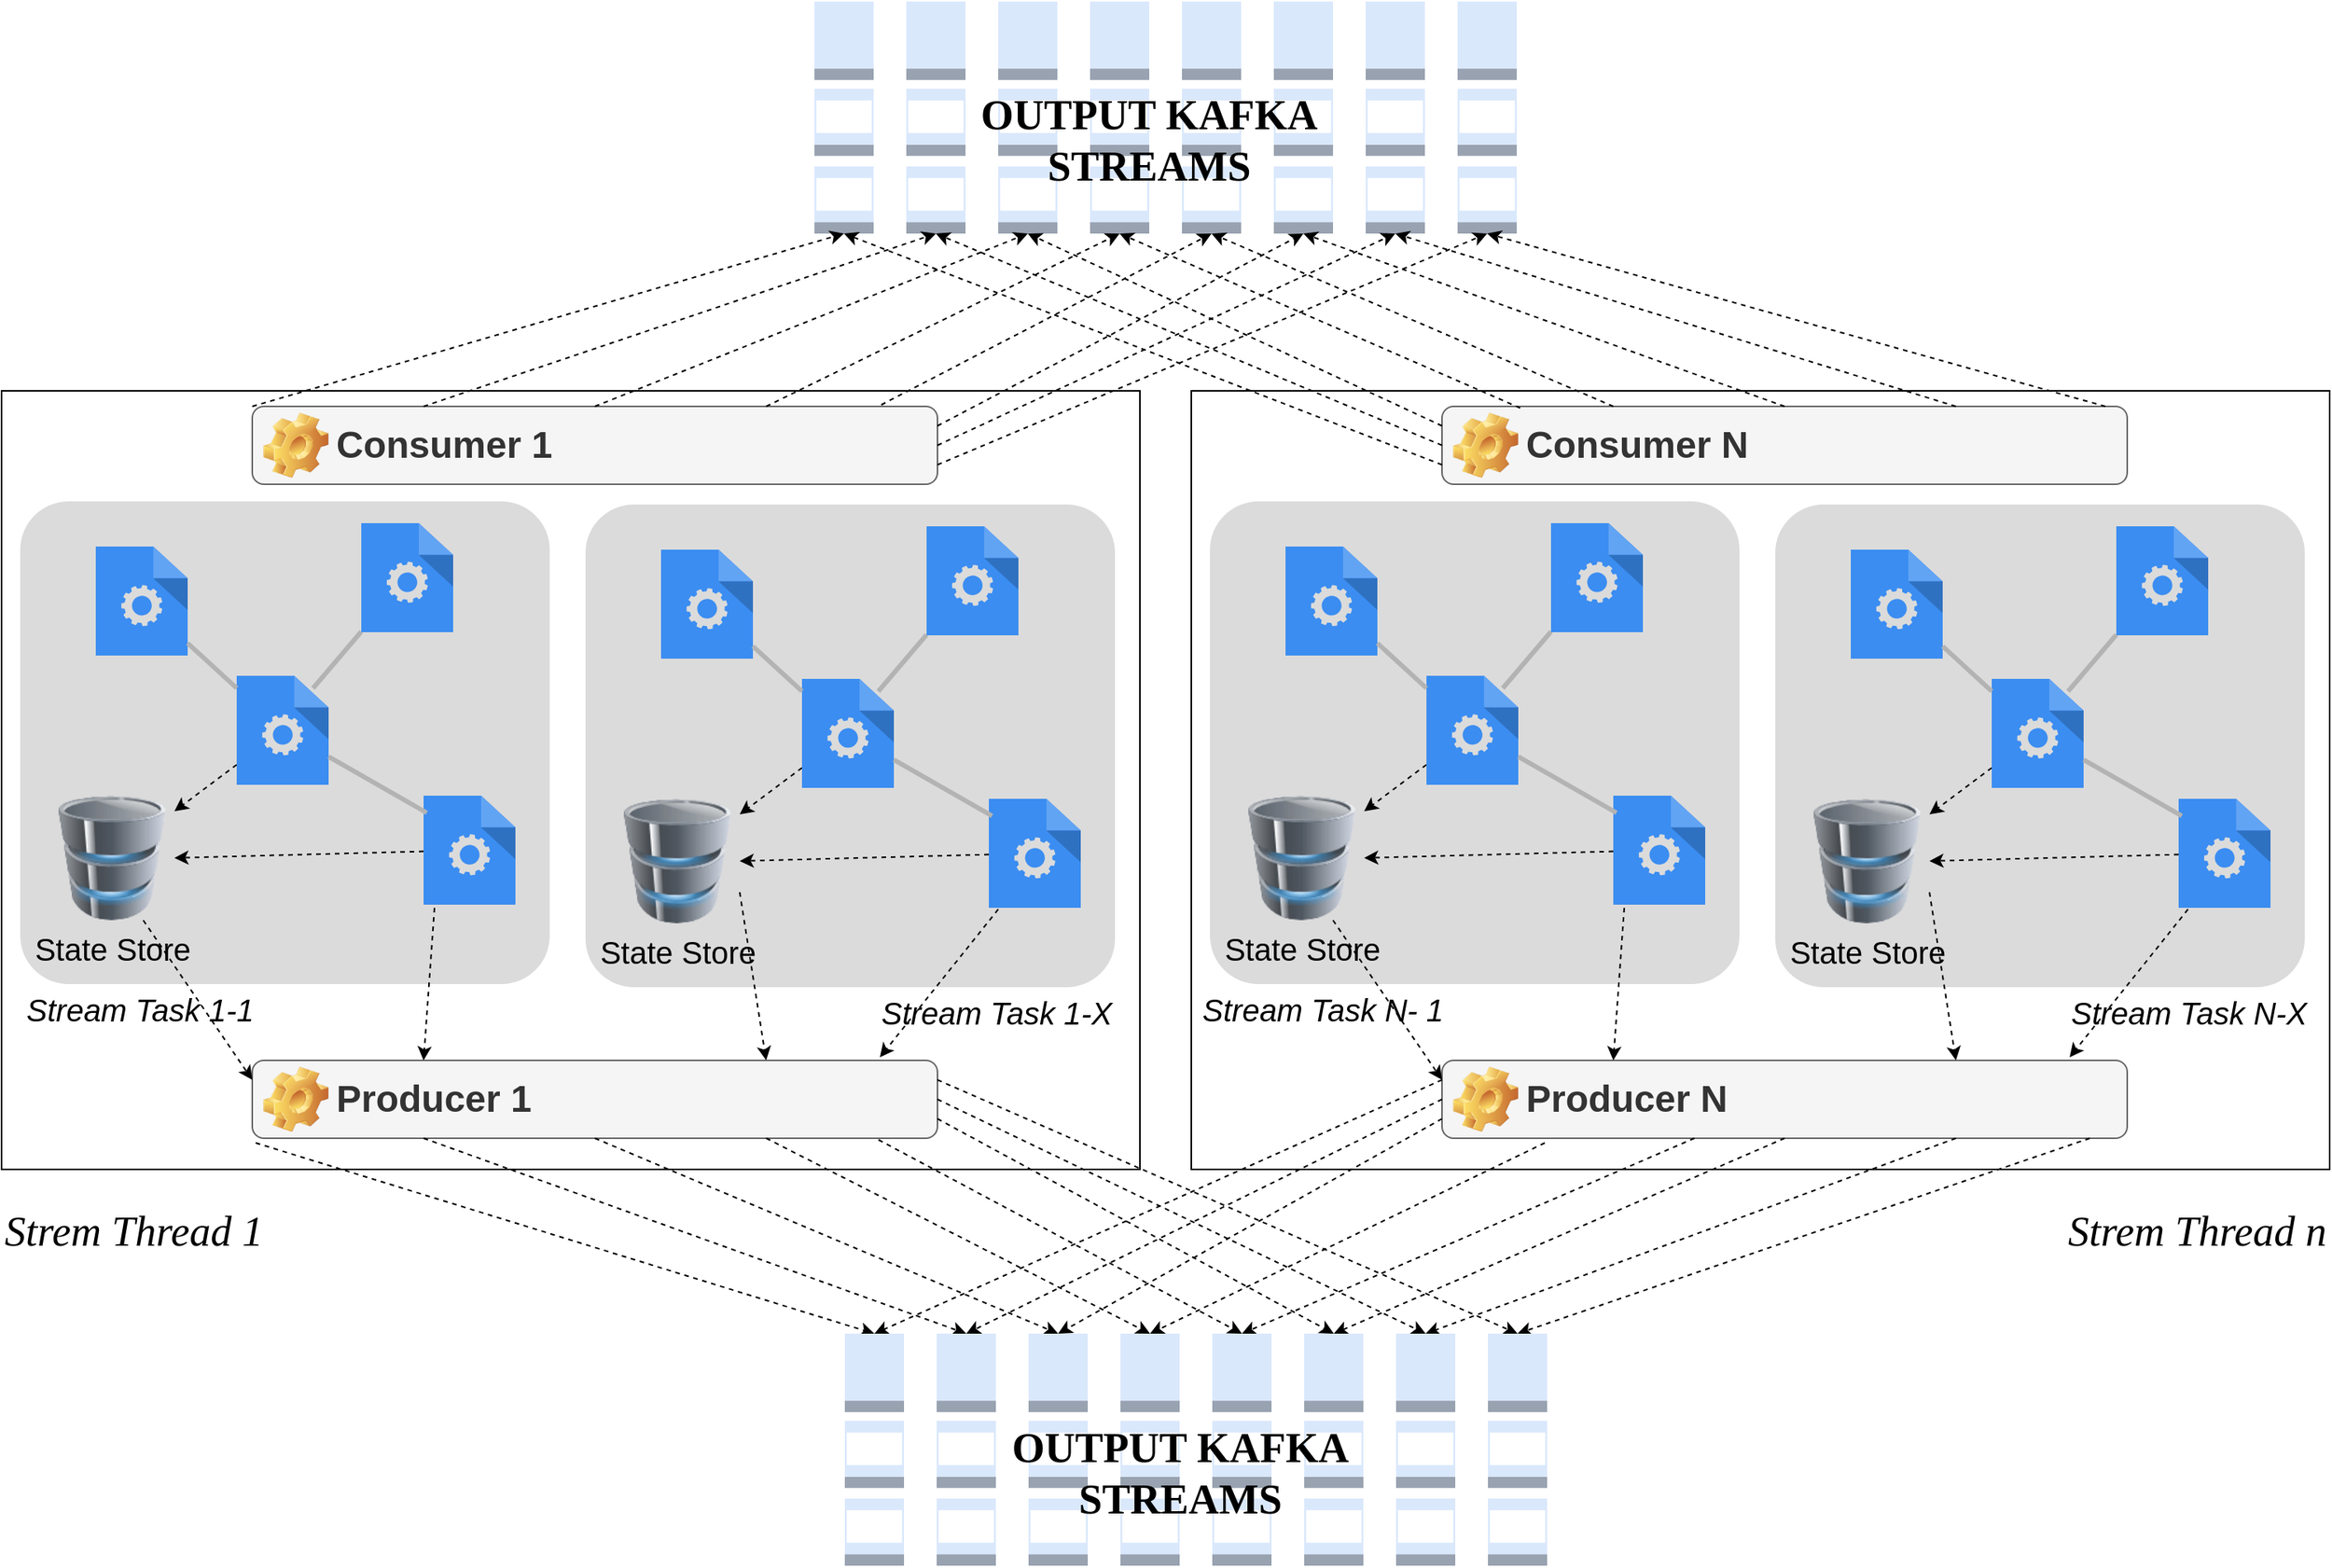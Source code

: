 <mxfile version="11.1.4" type="device"><diagram id="Ht1M8jgEwFfnCIfOTk4-" name="Page-1"><mxGraphModel dx="2163" dy="3437" grid="1" gridSize="10" guides="1" tooltips="1" connect="1" arrows="1" fold="1" page="1" pageScale="1" pageWidth="1600" pageHeight="1100" math="0" shadow="0"><root><mxCell id="0"/><mxCell id="1" parent="0"/><mxCell id="E3wXUNGkp--SDCfQthvV-57" value="" style="group" vertex="1" connectable="0" parent="1"><mxGeometry x="43" y="-810" width="731" height="540" as="geometry"/></mxCell><mxCell id="E3wXUNGkp--SDCfQthvV-45" value="" style="rounded=0;whiteSpace=wrap;html=1;labelBackgroundColor=none;gradientColor=none;align=left;labelPosition=right;verticalLabelPosition=bottom;verticalAlign=top;spacingRight=-80;spacing=0;" vertex="1" parent="E3wXUNGkp--SDCfQthvV-57"><mxGeometry width="731" height="500" as="geometry"/></mxCell><mxCell id="E3wXUNGkp--SDCfQthvV-15" value="" style="group" vertex="1" connectable="0" parent="E3wXUNGkp--SDCfQthvV-57"><mxGeometry x="12" y="71" width="340" height="310" as="geometry"/></mxCell><mxCell id="E3wXUNGkp--SDCfQthvV-14" value="Stream Task 1-1" style="rounded=1;arcSize=10;strokeColor=none;fillColor=#DBDBDB;gradientColor=none;labelPosition=left;verticalLabelPosition=bottom;align=right;verticalAlign=top;spacingLeft=0;spacing=0;spacingRight=-150;fontSize=20;fontStyle=2" vertex="1" parent="E3wXUNGkp--SDCfQthvV-15"><mxGeometry width="340" height="310" as="geometry"/></mxCell><mxCell id="E3wXUNGkp--SDCfQthvV-1" value="&lt;font style=&quot;font-size: 20px&quot;&gt;State Store&lt;/font&gt;" style="image;html=1;labelBackgroundColor=none;image=img/lib/clip_art/computers/Database_128x128.png" vertex="1" parent="E3wXUNGkp--SDCfQthvV-15"><mxGeometry x="19" y="189" width="80" height="80" as="geometry"/></mxCell><mxCell id="E3wXUNGkp--SDCfQthvV-2" value="" style="html=1;aspect=fixed;strokeColor=none;shadow=0;align=center;verticalAlign=top;fillColor=#3B8DF1;shape=mxgraph.gcp2.process" vertex="1" parent="E3wXUNGkp--SDCfQthvV-15"><mxGeometry x="48.5" y="29" width="59" height="70" as="geometry"/></mxCell><mxCell id="E3wXUNGkp--SDCfQthvV-12" style="edgeStyle=none;rounded=0;orthogonalLoop=1;jettySize=auto;html=1;endArrow=classic;endFill=1;strokeColor=#000000;strokeWidth=1;dashed=1;" edge="1" parent="E3wXUNGkp--SDCfQthvV-15" source="E3wXUNGkp--SDCfQthvV-3" target="E3wXUNGkp--SDCfQthvV-1"><mxGeometry relative="1" as="geometry"/></mxCell><mxCell id="E3wXUNGkp--SDCfQthvV-3" value="" style="html=1;aspect=fixed;strokeColor=none;shadow=0;align=center;verticalAlign=top;fillColor=#3B8DF1;shape=mxgraph.gcp2.process" vertex="1" parent="E3wXUNGkp--SDCfQthvV-15"><mxGeometry x="139" y="112" width="59" height="70" as="geometry"/></mxCell><mxCell id="E3wXUNGkp--SDCfQthvV-6" style="rounded=0;orthogonalLoop=1;jettySize=auto;html=1;endArrow=none;endFill=0;strokeWidth=3;strokeColor=#B3B3B3;" edge="1" parent="E3wXUNGkp--SDCfQthvV-15" source="E3wXUNGkp--SDCfQthvV-2" target="E3wXUNGkp--SDCfQthvV-3"><mxGeometry relative="1" as="geometry"/></mxCell><mxCell id="E3wXUNGkp--SDCfQthvV-7" style="edgeStyle=none;rounded=0;orthogonalLoop=1;jettySize=auto;html=1;entryX=0.831;entryY=0.114;entryDx=0;entryDy=0;entryPerimeter=0;endArrow=none;endFill=0;strokeColor=#B3B3B3;strokeWidth=3;" edge="1" parent="E3wXUNGkp--SDCfQthvV-15" source="E3wXUNGkp--SDCfQthvV-4" target="E3wXUNGkp--SDCfQthvV-3"><mxGeometry relative="1" as="geometry"/></mxCell><mxCell id="E3wXUNGkp--SDCfQthvV-4" value="" style="html=1;aspect=fixed;strokeColor=none;shadow=0;align=center;verticalAlign=top;fillColor=#3B8DF1;shape=mxgraph.gcp2.process" vertex="1" parent="E3wXUNGkp--SDCfQthvV-15"><mxGeometry x="219" y="14" width="59" height="70" as="geometry"/></mxCell><mxCell id="E3wXUNGkp--SDCfQthvV-13" style="edgeStyle=none;rounded=0;orthogonalLoop=1;jettySize=auto;html=1;entryX=1;entryY=0.5;entryDx=0;entryDy=0;dashed=1;endArrow=classic;endFill=1;strokeColor=#000000;strokeWidth=1;" edge="1" parent="E3wXUNGkp--SDCfQthvV-15" source="E3wXUNGkp--SDCfQthvV-5" target="E3wXUNGkp--SDCfQthvV-1"><mxGeometry relative="1" as="geometry"/></mxCell><mxCell id="E3wXUNGkp--SDCfQthvV-5" value="" style="html=1;aspect=fixed;strokeColor=none;shadow=0;align=center;verticalAlign=top;fillColor=#3B8DF1;shape=mxgraph.gcp2.process" vertex="1" parent="E3wXUNGkp--SDCfQthvV-15"><mxGeometry x="259" y="189" width="59" height="70" as="geometry"/></mxCell><mxCell id="E3wXUNGkp--SDCfQthvV-9" style="edgeStyle=none;rounded=0;orthogonalLoop=1;jettySize=auto;html=1;entryX=0.034;entryY=0.157;entryDx=0;entryDy=0;entryPerimeter=0;endArrow=none;endFill=0;strokeColor=#B3B3B3;strokeWidth=3;" edge="1" parent="E3wXUNGkp--SDCfQthvV-15" source="E3wXUNGkp--SDCfQthvV-3" target="E3wXUNGkp--SDCfQthvV-5"><mxGeometry relative="1" as="geometry"/></mxCell><mxCell id="E3wXUNGkp--SDCfQthvV-28" value="Stream Task 1-X" style="rounded=1;arcSize=10;strokeColor=none;fillColor=#DBDBDB;gradientColor=none;labelPosition=right;verticalLabelPosition=bottom;align=left;verticalAlign=top;spacingLeft=-150;spacing=0;spacingRight=0;fontSize=20;fontStyle=2" vertex="1" parent="E3wXUNGkp--SDCfQthvV-57"><mxGeometry x="375" y="73" width="340" height="310" as="geometry"/></mxCell><mxCell id="E3wXUNGkp--SDCfQthvV-29" value="&lt;font style=&quot;font-size: 20px&quot;&gt;State Store&lt;/font&gt;" style="image;html=1;labelBackgroundColor=none;image=img/lib/clip_art/computers/Database_128x128.png" vertex="1" parent="E3wXUNGkp--SDCfQthvV-57"><mxGeometry x="394" y="262" width="80" height="80" as="geometry"/></mxCell><mxCell id="E3wXUNGkp--SDCfQthvV-30" value="" style="html=1;aspect=fixed;strokeColor=none;shadow=0;align=center;verticalAlign=top;fillColor=#3B8DF1;shape=mxgraph.gcp2.process" vertex="1" parent="E3wXUNGkp--SDCfQthvV-57"><mxGeometry x="423.5" y="102" width="59" height="70" as="geometry"/></mxCell><mxCell id="E3wXUNGkp--SDCfQthvV-31" style="edgeStyle=none;rounded=0;orthogonalLoop=1;jettySize=auto;html=1;endArrow=classic;endFill=1;strokeColor=#000000;strokeWidth=1;dashed=1;" edge="1" parent="E3wXUNGkp--SDCfQthvV-57" source="E3wXUNGkp--SDCfQthvV-32" target="E3wXUNGkp--SDCfQthvV-29"><mxGeometry relative="1" as="geometry"/></mxCell><mxCell id="E3wXUNGkp--SDCfQthvV-32" value="" style="html=1;aspect=fixed;strokeColor=none;shadow=0;align=center;verticalAlign=top;fillColor=#3B8DF1;shape=mxgraph.gcp2.process" vertex="1" parent="E3wXUNGkp--SDCfQthvV-57"><mxGeometry x="514" y="185" width="59" height="70" as="geometry"/></mxCell><mxCell id="E3wXUNGkp--SDCfQthvV-33" style="rounded=0;orthogonalLoop=1;jettySize=auto;html=1;endArrow=none;endFill=0;strokeWidth=3;strokeColor=#B3B3B3;" edge="1" parent="E3wXUNGkp--SDCfQthvV-57" source="E3wXUNGkp--SDCfQthvV-30" target="E3wXUNGkp--SDCfQthvV-32"><mxGeometry relative="1" as="geometry"/></mxCell><mxCell id="E3wXUNGkp--SDCfQthvV-34" style="edgeStyle=none;rounded=0;orthogonalLoop=1;jettySize=auto;html=1;entryX=0.831;entryY=0.114;entryDx=0;entryDy=0;entryPerimeter=0;endArrow=none;endFill=0;strokeColor=#B3B3B3;strokeWidth=3;" edge="1" parent="E3wXUNGkp--SDCfQthvV-57" source="E3wXUNGkp--SDCfQthvV-35" target="E3wXUNGkp--SDCfQthvV-32"><mxGeometry relative="1" as="geometry"/></mxCell><mxCell id="E3wXUNGkp--SDCfQthvV-35" value="" style="html=1;aspect=fixed;strokeColor=none;shadow=0;align=center;verticalAlign=top;fillColor=#3B8DF1;shape=mxgraph.gcp2.process" vertex="1" parent="E3wXUNGkp--SDCfQthvV-57"><mxGeometry x="594" y="87" width="59" height="70" as="geometry"/></mxCell><mxCell id="E3wXUNGkp--SDCfQthvV-36" style="edgeStyle=none;rounded=0;orthogonalLoop=1;jettySize=auto;html=1;entryX=1;entryY=0.5;entryDx=0;entryDy=0;dashed=1;endArrow=classic;endFill=1;strokeColor=#000000;strokeWidth=1;" edge="1" parent="E3wXUNGkp--SDCfQthvV-57" source="E3wXUNGkp--SDCfQthvV-37" target="E3wXUNGkp--SDCfQthvV-29"><mxGeometry relative="1" as="geometry"/></mxCell><mxCell id="E3wXUNGkp--SDCfQthvV-37" value="" style="html=1;aspect=fixed;strokeColor=none;shadow=0;align=center;verticalAlign=top;fillColor=#3B8DF1;shape=mxgraph.gcp2.process" vertex="1" parent="E3wXUNGkp--SDCfQthvV-57"><mxGeometry x="634" y="262" width="59" height="70" as="geometry"/></mxCell><mxCell id="E3wXUNGkp--SDCfQthvV-38" style="edgeStyle=none;rounded=0;orthogonalLoop=1;jettySize=auto;html=1;entryX=0.034;entryY=0.157;entryDx=0;entryDy=0;entryPerimeter=0;endArrow=none;endFill=0;strokeColor=#B3B3B3;strokeWidth=3;" edge="1" parent="E3wXUNGkp--SDCfQthvV-57" source="E3wXUNGkp--SDCfQthvV-32" target="E3wXUNGkp--SDCfQthvV-37"><mxGeometry relative="1" as="geometry"/></mxCell><mxCell id="E3wXUNGkp--SDCfQthvV-39" value="&lt;font style=&quot;font-size: 24px&quot;&gt;Consumer 1&lt;/font&gt;" style="label;whiteSpace=wrap;html=1;image=img/clipart/Gear_128x128.png;labelBackgroundColor=none;fillColor=#f5f5f5;strokeColor=#666666;fontColor=#333333;" vertex="1" parent="E3wXUNGkp--SDCfQthvV-57"><mxGeometry x="161" y="10" width="440" height="50" as="geometry"/></mxCell><mxCell id="E3wXUNGkp--SDCfQthvV-40" value="&lt;font style=&quot;font-size: 24px&quot;&gt;Producer 1&lt;/font&gt;" style="label;whiteSpace=wrap;html=1;image=img/clipart/Gear_128x128.png;labelBackgroundColor=none;align=left;fillColor=#f5f5f5;strokeColor=#666666;fontColor=#333333;" vertex="1" parent="E3wXUNGkp--SDCfQthvV-57"><mxGeometry x="161" y="430" width="440" height="50" as="geometry"/></mxCell><mxCell id="E3wXUNGkp--SDCfQthvV-41" style="edgeStyle=none;rounded=0;orthogonalLoop=1;jettySize=auto;html=1;exitX=0.75;exitY=1;exitDx=0;exitDy=0;entryX=0;entryY=0.25;entryDx=0;entryDy=0;dashed=1;endArrow=classic;endFill=1;strokeColor=#000000;strokeWidth=1;" edge="1" parent="E3wXUNGkp--SDCfQthvV-57" source="E3wXUNGkp--SDCfQthvV-1" target="E3wXUNGkp--SDCfQthvV-40"><mxGeometry relative="1" as="geometry"/></mxCell><mxCell id="E3wXUNGkp--SDCfQthvV-42" style="edgeStyle=none;rounded=0;orthogonalLoop=1;jettySize=auto;html=1;exitX=0.119;exitY=1.029;exitDx=0;exitDy=0;entryX=0.25;entryY=0;entryDx=0;entryDy=0;dashed=1;endArrow=classic;endFill=1;strokeColor=#000000;strokeWidth=1;exitPerimeter=0;" edge="1" parent="E3wXUNGkp--SDCfQthvV-57" source="E3wXUNGkp--SDCfQthvV-5" target="E3wXUNGkp--SDCfQthvV-40"><mxGeometry relative="1" as="geometry"><mxPoint x="101" y="350" as="sourcePoint"/><mxPoint x="171" y="452.5" as="targetPoint"/></mxGeometry></mxCell><mxCell id="E3wXUNGkp--SDCfQthvV-43" style="edgeStyle=none;rounded=0;orthogonalLoop=1;jettySize=auto;html=1;exitX=1;exitY=0.75;exitDx=0;exitDy=0;entryX=0.75;entryY=0;entryDx=0;entryDy=0;dashed=1;endArrow=classic;endFill=1;strokeColor=#000000;strokeWidth=1;" edge="1" parent="E3wXUNGkp--SDCfQthvV-57" source="E3wXUNGkp--SDCfQthvV-29" target="E3wXUNGkp--SDCfQthvV-40"><mxGeometry relative="1" as="geometry"/></mxCell><mxCell id="E3wXUNGkp--SDCfQthvV-44" style="edgeStyle=none;rounded=0;orthogonalLoop=1;jettySize=auto;html=1;exitX=0.102;exitY=1.014;exitDx=0;exitDy=0;entryX=0.916;entryY=-0.04;entryDx=0;entryDy=0;dashed=1;endArrow=classic;endFill=1;strokeColor=#000000;strokeWidth=1;exitPerimeter=0;entryPerimeter=0;" edge="1" parent="E3wXUNGkp--SDCfQthvV-57" source="E3wXUNGkp--SDCfQthvV-37" target="E3wXUNGkp--SDCfQthvV-40"><mxGeometry relative="1" as="geometry"><mxPoint x="484" y="332" as="sourcePoint"/><mxPoint x="501" y="440" as="targetPoint"/></mxGeometry></mxCell><mxCell id="E3wXUNGkp--SDCfQthvV-104" style="edgeStyle=none;rounded=0;orthogonalLoop=1;jettySize=auto;html=1;exitX=0.005;exitY=1.06;exitDx=0;exitDy=0;entryX=0.5;entryY=0;entryDx=0;entryDy=0;entryPerimeter=0;dashed=1;endArrow=classic;endFill=1;strokeColor=#000000;strokeWidth=1;fontFamily=Tahoma;fontSize=22;fontColor=#000000;exitPerimeter=0;" edge="1" parent="1" source="E3wXUNGkp--SDCfQthvV-40" target="E3wXUNGkp--SDCfQthvV-92"><mxGeometry relative="1" as="geometry"/></mxCell><mxCell id="E3wXUNGkp--SDCfQthvV-105" style="edgeStyle=none;rounded=0;orthogonalLoop=1;jettySize=auto;html=1;exitX=0.25;exitY=1;exitDx=0;exitDy=0;entryX=0.5;entryY=0;entryDx=0;entryDy=0;entryPerimeter=0;dashed=1;endArrow=classic;endFill=1;strokeColor=#000000;strokeWidth=1;fontFamily=Tahoma;fontSize=22;fontColor=#000000;" edge="1" parent="1" source="E3wXUNGkp--SDCfQthvV-40" target="E3wXUNGkp--SDCfQthvV-94"><mxGeometry relative="1" as="geometry"/></mxCell><mxCell id="E3wXUNGkp--SDCfQthvV-106" style="edgeStyle=none;rounded=0;orthogonalLoop=1;jettySize=auto;html=1;exitX=0.5;exitY=1;exitDx=0;exitDy=0;entryX=0.5;entryY=0;entryDx=0;entryDy=0;entryPerimeter=0;dashed=1;endArrow=classic;endFill=1;strokeColor=#000000;strokeWidth=1;fontFamily=Tahoma;fontSize=22;fontColor=#000000;" edge="1" parent="1" source="E3wXUNGkp--SDCfQthvV-40" target="E3wXUNGkp--SDCfQthvV-95"><mxGeometry relative="1" as="geometry"/></mxCell><mxCell id="E3wXUNGkp--SDCfQthvV-107" style="edgeStyle=none;rounded=0;orthogonalLoop=1;jettySize=auto;html=1;exitX=0.75;exitY=1;exitDx=0;exitDy=0;entryX=0.5;entryY=0;entryDx=0;entryDy=0;entryPerimeter=0;dashed=1;endArrow=classic;endFill=1;strokeColor=#000000;strokeWidth=1;fontFamily=Tahoma;fontSize=22;fontColor=#000000;" edge="1" parent="1" source="E3wXUNGkp--SDCfQthvV-40" target="E3wXUNGkp--SDCfQthvV-97"><mxGeometry relative="1" as="geometry"/></mxCell><mxCell id="E3wXUNGkp--SDCfQthvV-108" style="edgeStyle=none;rounded=0;orthogonalLoop=1;jettySize=auto;html=1;exitX=0.914;exitY=1.02;exitDx=0;exitDy=0;entryX=0.5;entryY=0;entryDx=0;entryDy=0;entryPerimeter=0;dashed=1;endArrow=classic;endFill=1;strokeColor=#000000;strokeWidth=1;fontFamily=Tahoma;fontSize=22;fontColor=#000000;exitPerimeter=0;" edge="1" parent="1" source="E3wXUNGkp--SDCfQthvV-40" target="E3wXUNGkp--SDCfQthvV-98"><mxGeometry relative="1" as="geometry"/></mxCell><mxCell id="E3wXUNGkp--SDCfQthvV-109" style="edgeStyle=none;rounded=0;orthogonalLoop=1;jettySize=auto;html=1;exitX=1;exitY=0.75;exitDx=0;exitDy=0;entryX=0.5;entryY=0;entryDx=0;entryDy=0;entryPerimeter=0;dashed=1;endArrow=classic;endFill=1;strokeColor=#000000;strokeWidth=1;fontFamily=Tahoma;fontSize=22;fontColor=#000000;" edge="1" parent="1" source="E3wXUNGkp--SDCfQthvV-40" target="E3wXUNGkp--SDCfQthvV-100"><mxGeometry relative="1" as="geometry"/></mxCell><mxCell id="E3wXUNGkp--SDCfQthvV-110" style="edgeStyle=none;rounded=0;orthogonalLoop=1;jettySize=auto;html=1;exitX=1;exitY=0.5;exitDx=0;exitDy=0;entryX=0.5;entryY=0;entryDx=0;entryDy=0;entryPerimeter=0;dashed=1;endArrow=classic;endFill=1;strokeColor=#000000;strokeWidth=1;fontFamily=Tahoma;fontSize=22;fontColor=#000000;" edge="1" parent="1" source="E3wXUNGkp--SDCfQthvV-40" target="E3wXUNGkp--SDCfQthvV-101"><mxGeometry relative="1" as="geometry"/></mxCell><mxCell id="E3wXUNGkp--SDCfQthvV-111" style="edgeStyle=none;rounded=0;orthogonalLoop=1;jettySize=auto;html=1;exitX=1;exitY=0.25;exitDx=0;exitDy=0;entryX=0.5;entryY=0;entryDx=0;entryDy=0;entryPerimeter=0;dashed=1;endArrow=classic;endFill=1;strokeColor=#000000;strokeWidth=1;fontFamily=Tahoma;fontSize=22;fontColor=#000000;" edge="1" parent="1" source="E3wXUNGkp--SDCfQthvV-40" target="E3wXUNGkp--SDCfQthvV-103"><mxGeometry relative="1" as="geometry"/></mxCell><mxCell id="E3wXUNGkp--SDCfQthvV-112" value="" style="group" vertex="1" connectable="0" parent="1"><mxGeometry x="807" y="-810" width="731" height="540" as="geometry"/></mxCell><mxCell id="E3wXUNGkp--SDCfQthvV-113" value="" style="rounded=0;whiteSpace=wrap;html=1;labelBackgroundColor=none;gradientColor=none;align=left;labelPosition=right;verticalLabelPosition=bottom;verticalAlign=top;spacingRight=-80;spacing=0;" vertex="1" parent="E3wXUNGkp--SDCfQthvV-112"><mxGeometry width="731" height="500" as="geometry"/></mxCell><mxCell id="E3wXUNGkp--SDCfQthvV-114" value="" style="group" vertex="1" connectable="0" parent="E3wXUNGkp--SDCfQthvV-112"><mxGeometry x="12" y="71" width="340" height="310" as="geometry"/></mxCell><mxCell id="E3wXUNGkp--SDCfQthvV-115" value="Stream Task N- 1" style="rounded=1;arcSize=10;strokeColor=none;fillColor=#DBDBDB;gradientColor=none;labelPosition=left;verticalLabelPosition=bottom;align=right;verticalAlign=top;spacingLeft=0;spacing=0;spacingRight=-150;fontSize=20;fontStyle=2" vertex="1" parent="E3wXUNGkp--SDCfQthvV-114"><mxGeometry width="340" height="310" as="geometry"/></mxCell><mxCell id="E3wXUNGkp--SDCfQthvV-116" value="&lt;font style=&quot;font-size: 20px&quot;&gt;State Store&lt;/font&gt;" style="image;html=1;labelBackgroundColor=none;image=img/lib/clip_art/computers/Database_128x128.png" vertex="1" parent="E3wXUNGkp--SDCfQthvV-114"><mxGeometry x="19" y="189" width="80" height="80" as="geometry"/></mxCell><mxCell id="E3wXUNGkp--SDCfQthvV-117" value="" style="html=1;aspect=fixed;strokeColor=none;shadow=0;align=center;verticalAlign=top;fillColor=#3B8DF1;shape=mxgraph.gcp2.process" vertex="1" parent="E3wXUNGkp--SDCfQthvV-114"><mxGeometry x="48.5" y="29" width="59" height="70" as="geometry"/></mxCell><mxCell id="E3wXUNGkp--SDCfQthvV-118" style="edgeStyle=none;rounded=0;orthogonalLoop=1;jettySize=auto;html=1;endArrow=classic;endFill=1;strokeColor=#000000;strokeWidth=1;dashed=1;" edge="1" parent="E3wXUNGkp--SDCfQthvV-114" source="E3wXUNGkp--SDCfQthvV-119" target="E3wXUNGkp--SDCfQthvV-116"><mxGeometry relative="1" as="geometry"/></mxCell><mxCell id="E3wXUNGkp--SDCfQthvV-119" value="" style="html=1;aspect=fixed;strokeColor=none;shadow=0;align=center;verticalAlign=top;fillColor=#3B8DF1;shape=mxgraph.gcp2.process" vertex="1" parent="E3wXUNGkp--SDCfQthvV-114"><mxGeometry x="139" y="112" width="59" height="70" as="geometry"/></mxCell><mxCell id="E3wXUNGkp--SDCfQthvV-120" style="rounded=0;orthogonalLoop=1;jettySize=auto;html=1;endArrow=none;endFill=0;strokeWidth=3;strokeColor=#B3B3B3;" edge="1" parent="E3wXUNGkp--SDCfQthvV-114" source="E3wXUNGkp--SDCfQthvV-117" target="E3wXUNGkp--SDCfQthvV-119"><mxGeometry relative="1" as="geometry"/></mxCell><mxCell id="E3wXUNGkp--SDCfQthvV-121" style="edgeStyle=none;rounded=0;orthogonalLoop=1;jettySize=auto;html=1;entryX=0.831;entryY=0.114;entryDx=0;entryDy=0;entryPerimeter=0;endArrow=none;endFill=0;strokeColor=#B3B3B3;strokeWidth=3;" edge="1" parent="E3wXUNGkp--SDCfQthvV-114" source="E3wXUNGkp--SDCfQthvV-122" target="E3wXUNGkp--SDCfQthvV-119"><mxGeometry relative="1" as="geometry"/></mxCell><mxCell id="E3wXUNGkp--SDCfQthvV-122" value="" style="html=1;aspect=fixed;strokeColor=none;shadow=0;align=center;verticalAlign=top;fillColor=#3B8DF1;shape=mxgraph.gcp2.process" vertex="1" parent="E3wXUNGkp--SDCfQthvV-114"><mxGeometry x="219" y="14" width="59" height="70" as="geometry"/></mxCell><mxCell id="E3wXUNGkp--SDCfQthvV-123" style="edgeStyle=none;rounded=0;orthogonalLoop=1;jettySize=auto;html=1;entryX=1;entryY=0.5;entryDx=0;entryDy=0;dashed=1;endArrow=classic;endFill=1;strokeColor=#000000;strokeWidth=1;" edge="1" parent="E3wXUNGkp--SDCfQthvV-114" source="E3wXUNGkp--SDCfQthvV-124" target="E3wXUNGkp--SDCfQthvV-116"><mxGeometry relative="1" as="geometry"/></mxCell><mxCell id="E3wXUNGkp--SDCfQthvV-124" value="" style="html=1;aspect=fixed;strokeColor=none;shadow=0;align=center;verticalAlign=top;fillColor=#3B8DF1;shape=mxgraph.gcp2.process" vertex="1" parent="E3wXUNGkp--SDCfQthvV-114"><mxGeometry x="259" y="189" width="59" height="70" as="geometry"/></mxCell><mxCell id="E3wXUNGkp--SDCfQthvV-125" style="edgeStyle=none;rounded=0;orthogonalLoop=1;jettySize=auto;html=1;entryX=0.034;entryY=0.157;entryDx=0;entryDy=0;entryPerimeter=0;endArrow=none;endFill=0;strokeColor=#B3B3B3;strokeWidth=3;" edge="1" parent="E3wXUNGkp--SDCfQthvV-114" source="E3wXUNGkp--SDCfQthvV-119" target="E3wXUNGkp--SDCfQthvV-124"><mxGeometry relative="1" as="geometry"/></mxCell><mxCell id="E3wXUNGkp--SDCfQthvV-126" value="Stream Task N-X" style="rounded=1;arcSize=10;strokeColor=none;fillColor=#DBDBDB;gradientColor=none;labelPosition=right;verticalLabelPosition=bottom;align=left;verticalAlign=top;spacingLeft=-150;spacing=0;spacingRight=0;fontSize=20;fontStyle=2" vertex="1" parent="E3wXUNGkp--SDCfQthvV-112"><mxGeometry x="375" y="73" width="340" height="310" as="geometry"/></mxCell><mxCell id="E3wXUNGkp--SDCfQthvV-127" value="State Store" style="image;html=1;labelBackgroundColor=none;image=img/lib/clip_art/computers/Database_128x128.png;fontSize=20;" vertex="1" parent="E3wXUNGkp--SDCfQthvV-112"><mxGeometry x="394" y="262" width="80" height="80" as="geometry"/></mxCell><mxCell id="E3wXUNGkp--SDCfQthvV-128" value="" style="html=1;aspect=fixed;strokeColor=none;shadow=0;align=center;verticalAlign=top;fillColor=#3B8DF1;shape=mxgraph.gcp2.process" vertex="1" parent="E3wXUNGkp--SDCfQthvV-112"><mxGeometry x="423.5" y="102" width="59" height="70" as="geometry"/></mxCell><mxCell id="E3wXUNGkp--SDCfQthvV-129" style="edgeStyle=none;rounded=0;orthogonalLoop=1;jettySize=auto;html=1;endArrow=classic;endFill=1;strokeColor=#000000;strokeWidth=1;dashed=1;" edge="1" parent="E3wXUNGkp--SDCfQthvV-112" source="E3wXUNGkp--SDCfQthvV-130" target="E3wXUNGkp--SDCfQthvV-127"><mxGeometry relative="1" as="geometry"/></mxCell><mxCell id="E3wXUNGkp--SDCfQthvV-130" value="" style="html=1;aspect=fixed;strokeColor=none;shadow=0;align=center;verticalAlign=top;fillColor=#3B8DF1;shape=mxgraph.gcp2.process" vertex="1" parent="E3wXUNGkp--SDCfQthvV-112"><mxGeometry x="514" y="185" width="59" height="70" as="geometry"/></mxCell><mxCell id="E3wXUNGkp--SDCfQthvV-131" style="rounded=0;orthogonalLoop=1;jettySize=auto;html=1;endArrow=none;endFill=0;strokeWidth=3;strokeColor=#B3B3B3;" edge="1" parent="E3wXUNGkp--SDCfQthvV-112" source="E3wXUNGkp--SDCfQthvV-128" target="E3wXUNGkp--SDCfQthvV-130"><mxGeometry relative="1" as="geometry"/></mxCell><mxCell id="E3wXUNGkp--SDCfQthvV-132" style="edgeStyle=none;rounded=0;orthogonalLoop=1;jettySize=auto;html=1;entryX=0.831;entryY=0.114;entryDx=0;entryDy=0;entryPerimeter=0;endArrow=none;endFill=0;strokeColor=#B3B3B3;strokeWidth=3;" edge="1" parent="E3wXUNGkp--SDCfQthvV-112" source="E3wXUNGkp--SDCfQthvV-133" target="E3wXUNGkp--SDCfQthvV-130"><mxGeometry relative="1" as="geometry"/></mxCell><mxCell id="E3wXUNGkp--SDCfQthvV-133" value="" style="html=1;aspect=fixed;strokeColor=none;shadow=0;align=center;verticalAlign=top;fillColor=#3B8DF1;shape=mxgraph.gcp2.process" vertex="1" parent="E3wXUNGkp--SDCfQthvV-112"><mxGeometry x="594" y="87" width="59" height="70" as="geometry"/></mxCell><mxCell id="E3wXUNGkp--SDCfQthvV-134" style="edgeStyle=none;rounded=0;orthogonalLoop=1;jettySize=auto;html=1;entryX=1;entryY=0.5;entryDx=0;entryDy=0;dashed=1;endArrow=classic;endFill=1;strokeColor=#000000;strokeWidth=1;" edge="1" parent="E3wXUNGkp--SDCfQthvV-112" source="E3wXUNGkp--SDCfQthvV-135" target="E3wXUNGkp--SDCfQthvV-127"><mxGeometry relative="1" as="geometry"/></mxCell><mxCell id="E3wXUNGkp--SDCfQthvV-135" value="" style="html=1;aspect=fixed;strokeColor=none;shadow=0;align=center;verticalAlign=top;fillColor=#3B8DF1;shape=mxgraph.gcp2.process" vertex="1" parent="E3wXUNGkp--SDCfQthvV-112"><mxGeometry x="634" y="262" width="59" height="70" as="geometry"/></mxCell><mxCell id="E3wXUNGkp--SDCfQthvV-136" style="edgeStyle=none;rounded=0;orthogonalLoop=1;jettySize=auto;html=1;entryX=0.034;entryY=0.157;entryDx=0;entryDy=0;entryPerimeter=0;endArrow=none;endFill=0;strokeColor=#B3B3B3;strokeWidth=3;" edge="1" parent="E3wXUNGkp--SDCfQthvV-112" source="E3wXUNGkp--SDCfQthvV-130" target="E3wXUNGkp--SDCfQthvV-135"><mxGeometry relative="1" as="geometry"/></mxCell><mxCell id="E3wXUNGkp--SDCfQthvV-137" value="&lt;font style=&quot;font-size: 24px&quot;&gt;Consumer N&lt;/font&gt;" style="label;whiteSpace=wrap;html=1;image=img/clipart/Gear_128x128.png;labelBackgroundColor=none;fillColor=#f5f5f5;strokeColor=#666666;fontColor=#333333;" vertex="1" parent="E3wXUNGkp--SDCfQthvV-112"><mxGeometry x="161" y="10" width="440" height="50" as="geometry"/></mxCell><mxCell id="E3wXUNGkp--SDCfQthvV-138" value="&lt;font style=&quot;font-size: 24px&quot;&gt;Producer N&lt;/font&gt;" style="label;whiteSpace=wrap;html=1;image=img/clipart/Gear_128x128.png;labelBackgroundColor=none;align=left;fillColor=#f5f5f5;strokeColor=#666666;fontColor=#333333;" vertex="1" parent="E3wXUNGkp--SDCfQthvV-112"><mxGeometry x="161" y="430" width="440" height="50" as="geometry"/></mxCell><mxCell id="E3wXUNGkp--SDCfQthvV-139" style="edgeStyle=none;rounded=0;orthogonalLoop=1;jettySize=auto;html=1;exitX=0.75;exitY=1;exitDx=0;exitDy=0;entryX=0;entryY=0.25;entryDx=0;entryDy=0;dashed=1;endArrow=classic;endFill=1;strokeColor=#000000;strokeWidth=1;" edge="1" parent="E3wXUNGkp--SDCfQthvV-112" source="E3wXUNGkp--SDCfQthvV-116" target="E3wXUNGkp--SDCfQthvV-138"><mxGeometry relative="1" as="geometry"/></mxCell><mxCell id="E3wXUNGkp--SDCfQthvV-140" style="edgeStyle=none;rounded=0;orthogonalLoop=1;jettySize=auto;html=1;exitX=0.119;exitY=1.029;exitDx=0;exitDy=0;entryX=0.25;entryY=0;entryDx=0;entryDy=0;dashed=1;endArrow=classic;endFill=1;strokeColor=#000000;strokeWidth=1;exitPerimeter=0;" edge="1" parent="E3wXUNGkp--SDCfQthvV-112" source="E3wXUNGkp--SDCfQthvV-124" target="E3wXUNGkp--SDCfQthvV-138"><mxGeometry relative="1" as="geometry"><mxPoint x="101" y="350" as="sourcePoint"/><mxPoint x="171" y="452.5" as="targetPoint"/></mxGeometry></mxCell><mxCell id="E3wXUNGkp--SDCfQthvV-141" style="edgeStyle=none;rounded=0;orthogonalLoop=1;jettySize=auto;html=1;exitX=1;exitY=0.75;exitDx=0;exitDy=0;entryX=0.75;entryY=0;entryDx=0;entryDy=0;dashed=1;endArrow=classic;endFill=1;strokeColor=#000000;strokeWidth=1;" edge="1" parent="E3wXUNGkp--SDCfQthvV-112" source="E3wXUNGkp--SDCfQthvV-127" target="E3wXUNGkp--SDCfQthvV-138"><mxGeometry relative="1" as="geometry"/></mxCell><mxCell id="E3wXUNGkp--SDCfQthvV-142" style="edgeStyle=none;rounded=0;orthogonalLoop=1;jettySize=auto;html=1;exitX=0.102;exitY=1.014;exitDx=0;exitDy=0;entryX=0.916;entryY=-0.04;entryDx=0;entryDy=0;dashed=1;endArrow=classic;endFill=1;strokeColor=#000000;strokeWidth=1;exitPerimeter=0;entryPerimeter=0;" edge="1" parent="E3wXUNGkp--SDCfQthvV-112" source="E3wXUNGkp--SDCfQthvV-135" target="E3wXUNGkp--SDCfQthvV-138"><mxGeometry relative="1" as="geometry"><mxPoint x="484" y="332" as="sourcePoint"/><mxPoint x="501" y="440" as="targetPoint"/></mxGeometry></mxCell><mxCell id="E3wXUNGkp--SDCfQthvV-143" style="edgeStyle=none;rounded=0;orthogonalLoop=1;jettySize=auto;html=1;entryX=0.5;entryY=0;entryDx=0;entryDy=0;entryPerimeter=0;dashed=1;endArrow=classic;endFill=1;strokeColor=#000000;strokeWidth=1;fontFamily=Tahoma;fontSize=22;fontColor=#000000;" edge="1" parent="1" target="E3wXUNGkp--SDCfQthvV-103"><mxGeometry relative="1" as="geometry"><mxPoint x="1384" y="-330" as="sourcePoint"/></mxGeometry></mxCell><mxCell id="E3wXUNGkp--SDCfQthvV-144" style="edgeStyle=none;rounded=0;orthogonalLoop=1;jettySize=auto;html=1;exitX=0.75;exitY=1;exitDx=0;exitDy=0;entryX=0.5;entryY=0;entryDx=0;entryDy=0;entryPerimeter=0;dashed=1;endArrow=classic;endFill=1;strokeColor=#000000;strokeWidth=1;fontFamily=Tahoma;fontSize=22;fontColor=#000000;" edge="1" parent="1" source="E3wXUNGkp--SDCfQthvV-138" target="E3wXUNGkp--SDCfQthvV-101"><mxGeometry relative="1" as="geometry"/></mxCell><mxCell id="E3wXUNGkp--SDCfQthvV-145" style="edgeStyle=none;rounded=0;orthogonalLoop=1;jettySize=auto;html=1;exitX=0.5;exitY=1;exitDx=0;exitDy=0;entryX=0.5;entryY=0;entryDx=0;entryDy=0;entryPerimeter=0;dashed=1;endArrow=classic;endFill=1;strokeColor=#000000;strokeWidth=1;fontFamily=Tahoma;fontSize=22;fontColor=#000000;" edge="1" parent="1" source="E3wXUNGkp--SDCfQthvV-138" target="E3wXUNGkp--SDCfQthvV-100"><mxGeometry relative="1" as="geometry"/></mxCell><mxCell id="E3wXUNGkp--SDCfQthvV-146" style="edgeStyle=none;rounded=0;orthogonalLoop=1;jettySize=auto;html=1;entryX=0.5;entryY=0;entryDx=0;entryDy=0;entryPerimeter=0;dashed=1;endArrow=classic;endFill=1;strokeColor=#000000;strokeWidth=1;fontFamily=Tahoma;fontSize=22;fontColor=#000000;" edge="1" parent="1" source="E3wXUNGkp--SDCfQthvV-138" target="E3wXUNGkp--SDCfQthvV-98"><mxGeometry relative="1" as="geometry"/></mxCell><mxCell id="E3wXUNGkp--SDCfQthvV-147" style="edgeStyle=none;rounded=0;orthogonalLoop=1;jettySize=auto;html=1;exitX=0;exitY=0.25;exitDx=0;exitDy=0;entryX=0.5;entryY=0;entryDx=0;entryDy=0;entryPerimeter=0;dashed=1;endArrow=classic;endFill=1;strokeColor=#000000;strokeWidth=1;fontFamily=Tahoma;fontSize=22;fontColor=#000000;" edge="1" parent="1" source="E3wXUNGkp--SDCfQthvV-138" target="E3wXUNGkp--SDCfQthvV-92"><mxGeometry relative="1" as="geometry"/></mxCell><mxCell id="E3wXUNGkp--SDCfQthvV-148" style="edgeStyle=none;rounded=0;orthogonalLoop=1;jettySize=auto;html=1;exitX=0;exitY=0.5;exitDx=0;exitDy=0;entryX=0.5;entryY=0;entryDx=0;entryDy=0;entryPerimeter=0;dashed=1;endArrow=classic;endFill=1;strokeColor=#000000;strokeWidth=1;fontFamily=Tahoma;fontSize=22;fontColor=#000000;" edge="1" parent="1" source="E3wXUNGkp--SDCfQthvV-138" target="E3wXUNGkp--SDCfQthvV-94"><mxGeometry relative="1" as="geometry"/></mxCell><mxCell id="E3wXUNGkp--SDCfQthvV-149" style="edgeStyle=none;rounded=0;orthogonalLoop=1;jettySize=auto;html=1;exitX=0;exitY=0.75;exitDx=0;exitDy=0;entryX=0.5;entryY=0;entryDx=0;entryDy=0;entryPerimeter=0;dashed=1;endArrow=classic;endFill=1;strokeColor=#000000;strokeWidth=1;fontFamily=Tahoma;fontSize=22;fontColor=#000000;" edge="1" parent="1" source="E3wXUNGkp--SDCfQthvV-138" target="E3wXUNGkp--SDCfQthvV-95"><mxGeometry relative="1" as="geometry"/></mxCell><mxCell id="E3wXUNGkp--SDCfQthvV-150" style="edgeStyle=none;rounded=0;orthogonalLoop=1;jettySize=auto;html=1;exitX=0.15;exitY=1.06;exitDx=0;exitDy=0;entryX=0.5;entryY=0;entryDx=0;entryDy=0;entryPerimeter=0;dashed=1;endArrow=classic;endFill=1;strokeColor=#000000;strokeWidth=1;fontFamily=Tahoma;fontSize=22;fontColor=#000000;exitPerimeter=0;" edge="1" parent="1" source="E3wXUNGkp--SDCfQthvV-138" target="E3wXUNGkp--SDCfQthvV-97"><mxGeometry relative="1" as="geometry"/></mxCell><mxCell id="E3wXUNGkp--SDCfQthvV-154" value="" style="group" vertex="1" connectable="0" parent="1"><mxGeometry x="584.5" y="-204.5" width="451" height="149" as="geometry"/></mxCell><mxCell id="E3wXUNGkp--SDCfQthvV-91" value="" style="group" vertex="1" connectable="0" parent="E3wXUNGkp--SDCfQthvV-154"><mxGeometry width="451" height="149" as="geometry"/></mxCell><mxCell id="E3wXUNGkp--SDCfQthvV-92" value="" style="outlineConnect=0;dashed=0;verticalLabelPosition=bottom;verticalAlign=top;align=center;html=1;shape=mxgraph.aws3.topic_2;fillColor=#dae8fc;strokeColor=#6c8ebf;" vertex="1" parent="E3wXUNGkp--SDCfQthvV-91"><mxGeometry width="38" height="149" as="geometry"/></mxCell><mxCell id="E3wXUNGkp--SDCfQthvV-93" style="edgeStyle=none;rounded=0;orthogonalLoop=1;jettySize=auto;html=1;entryX=1;entryY=0.5;entryDx=0;entryDy=0;entryPerimeter=0;endArrow=none;endFill=0;strokeColor=#B3B3B3;strokeWidth=3;" edge="1" parent="E3wXUNGkp--SDCfQthvV-91" source="E3wXUNGkp--SDCfQthvV-92" target="E3wXUNGkp--SDCfQthvV-92"><mxGeometry relative="1" as="geometry"/></mxCell><mxCell id="E3wXUNGkp--SDCfQthvV-94" value="" style="outlineConnect=0;dashed=0;verticalLabelPosition=bottom;verticalAlign=top;align=center;html=1;shape=mxgraph.aws3.topic_2;fillColor=#dae8fc;strokeColor=#6c8ebf;" vertex="1" parent="E3wXUNGkp--SDCfQthvV-91"><mxGeometry x="59" width="38" height="149" as="geometry"/></mxCell><mxCell id="E3wXUNGkp--SDCfQthvV-95" value="" style="outlineConnect=0;dashed=0;verticalLabelPosition=bottom;verticalAlign=top;align=center;html=1;shape=mxgraph.aws3.topic_2;fillColor=#dae8fc;strokeColor=#6c8ebf;" vertex="1" parent="E3wXUNGkp--SDCfQthvV-91"><mxGeometry x="118" width="38" height="149" as="geometry"/></mxCell><mxCell id="E3wXUNGkp--SDCfQthvV-96" style="edgeStyle=none;rounded=0;orthogonalLoop=1;jettySize=auto;html=1;entryX=1;entryY=0.5;entryDx=0;entryDy=0;entryPerimeter=0;endArrow=none;endFill=0;strokeColor=#B3B3B3;strokeWidth=3;" edge="1" parent="E3wXUNGkp--SDCfQthvV-91" source="E3wXUNGkp--SDCfQthvV-95" target="E3wXUNGkp--SDCfQthvV-95"><mxGeometry relative="1" as="geometry"/></mxCell><mxCell id="E3wXUNGkp--SDCfQthvV-97" value="" style="outlineConnect=0;dashed=0;verticalLabelPosition=bottom;verticalAlign=top;align=center;html=1;shape=mxgraph.aws3.topic_2;fillColor=#dae8fc;strokeColor=#6c8ebf;" vertex="1" parent="E3wXUNGkp--SDCfQthvV-91"><mxGeometry x="177" width="38" height="149" as="geometry"/></mxCell><mxCell id="E3wXUNGkp--SDCfQthvV-98" value="" style="outlineConnect=0;dashed=0;verticalLabelPosition=bottom;verticalAlign=top;align=center;html=1;shape=mxgraph.aws3.topic_2;fillColor=#dae8fc;strokeColor=#6c8ebf;" vertex="1" parent="E3wXUNGkp--SDCfQthvV-91"><mxGeometry x="236" width="38" height="149" as="geometry"/></mxCell><mxCell id="E3wXUNGkp--SDCfQthvV-99" style="edgeStyle=none;rounded=0;orthogonalLoop=1;jettySize=auto;html=1;entryX=1;entryY=0.5;entryDx=0;entryDy=0;entryPerimeter=0;endArrow=none;endFill=0;strokeColor=#B3B3B3;strokeWidth=3;" edge="1" parent="E3wXUNGkp--SDCfQthvV-91" source="E3wXUNGkp--SDCfQthvV-98" target="E3wXUNGkp--SDCfQthvV-98"><mxGeometry relative="1" as="geometry"/></mxCell><mxCell id="E3wXUNGkp--SDCfQthvV-100" value="" style="outlineConnect=0;dashed=0;verticalLabelPosition=bottom;verticalAlign=top;align=center;html=1;shape=mxgraph.aws3.topic_2;fillColor=#dae8fc;strokeColor=#6c8ebf;" vertex="1" parent="E3wXUNGkp--SDCfQthvV-91"><mxGeometry x="295" width="38" height="149" as="geometry"/></mxCell><mxCell id="E3wXUNGkp--SDCfQthvV-101" value="" style="outlineConnect=0;dashed=0;verticalLabelPosition=bottom;verticalAlign=top;align=center;html=1;shape=mxgraph.aws3.topic_2;fillColor=#dae8fc;strokeColor=#6c8ebf;" vertex="1" parent="E3wXUNGkp--SDCfQthvV-91"><mxGeometry x="354" width="38" height="149" as="geometry"/></mxCell><mxCell id="E3wXUNGkp--SDCfQthvV-102" style="edgeStyle=none;rounded=0;orthogonalLoop=1;jettySize=auto;html=1;entryX=1;entryY=0.5;entryDx=0;entryDy=0;entryPerimeter=0;endArrow=none;endFill=0;strokeColor=#B3B3B3;strokeWidth=3;" edge="1" parent="E3wXUNGkp--SDCfQthvV-91" source="E3wXUNGkp--SDCfQthvV-101" target="E3wXUNGkp--SDCfQthvV-101"><mxGeometry relative="1" as="geometry"/></mxCell><mxCell id="E3wXUNGkp--SDCfQthvV-103" value="" style="outlineConnect=0;dashed=0;verticalLabelPosition=bottom;verticalAlign=top;align=center;html=1;shape=mxgraph.aws3.topic_2;fillColor=#dae8fc;strokeColor=#6c8ebf;" vertex="1" parent="E3wXUNGkp--SDCfQthvV-91"><mxGeometry x="413" width="38" height="149" as="geometry"/></mxCell><mxCell id="E3wXUNGkp--SDCfQthvV-152" value="OUTPUT KAFKA STREAMS" style="text;strokeColor=none;fillColor=none;align=center;verticalAlign=middle;rounded=0;labelBackgroundColor=none;fontFamily=Tahoma;fontSize=27;fontColor=#000000;fontStyle=1;html=1;whiteSpace=wrap;" vertex="1" parent="E3wXUNGkp--SDCfQthvV-91"><mxGeometry x="39" y="59" width="352" height="60" as="geometry"/></mxCell><mxCell id="E3wXUNGkp--SDCfQthvV-155" value="" style="group" vertex="1" connectable="0" parent="1"><mxGeometry x="565" y="-1060" width="451" height="149" as="geometry"/></mxCell><mxCell id="E3wXUNGkp--SDCfQthvV-156" value="" style="group" vertex="1" connectable="0" parent="E3wXUNGkp--SDCfQthvV-155"><mxGeometry width="451" height="149" as="geometry"/></mxCell><mxCell id="E3wXUNGkp--SDCfQthvV-157" value="" style="outlineConnect=0;dashed=0;verticalLabelPosition=bottom;verticalAlign=top;align=center;html=1;shape=mxgraph.aws3.topic_2;fillColor=#dae8fc;strokeColor=#6c8ebf;" vertex="1" parent="E3wXUNGkp--SDCfQthvV-156"><mxGeometry width="38" height="149" as="geometry"/></mxCell><mxCell id="E3wXUNGkp--SDCfQthvV-158" style="edgeStyle=none;rounded=0;orthogonalLoop=1;jettySize=auto;html=1;entryX=1;entryY=0.5;entryDx=0;entryDy=0;entryPerimeter=0;endArrow=none;endFill=0;strokeColor=#B3B3B3;strokeWidth=3;" edge="1" parent="E3wXUNGkp--SDCfQthvV-156" source="E3wXUNGkp--SDCfQthvV-157" target="E3wXUNGkp--SDCfQthvV-157"><mxGeometry relative="1" as="geometry"/></mxCell><mxCell id="E3wXUNGkp--SDCfQthvV-159" value="" style="outlineConnect=0;dashed=0;verticalLabelPosition=bottom;verticalAlign=top;align=center;html=1;shape=mxgraph.aws3.topic_2;fillColor=#dae8fc;strokeColor=#6c8ebf;" vertex="1" parent="E3wXUNGkp--SDCfQthvV-156"><mxGeometry x="59" width="38" height="149" as="geometry"/></mxCell><mxCell id="E3wXUNGkp--SDCfQthvV-160" value="" style="outlineConnect=0;dashed=0;verticalLabelPosition=bottom;verticalAlign=top;align=center;html=1;shape=mxgraph.aws3.topic_2;fillColor=#dae8fc;strokeColor=#6c8ebf;" vertex="1" parent="E3wXUNGkp--SDCfQthvV-156"><mxGeometry x="118" width="38" height="149" as="geometry"/></mxCell><mxCell id="E3wXUNGkp--SDCfQthvV-161" style="edgeStyle=none;rounded=0;orthogonalLoop=1;jettySize=auto;html=1;entryX=1;entryY=0.5;entryDx=0;entryDy=0;entryPerimeter=0;endArrow=none;endFill=0;strokeColor=#B3B3B3;strokeWidth=3;" edge="1" parent="E3wXUNGkp--SDCfQthvV-156" source="E3wXUNGkp--SDCfQthvV-160" target="E3wXUNGkp--SDCfQthvV-160"><mxGeometry relative="1" as="geometry"/></mxCell><mxCell id="E3wXUNGkp--SDCfQthvV-162" value="" style="outlineConnect=0;dashed=0;verticalLabelPosition=bottom;verticalAlign=top;align=center;html=1;shape=mxgraph.aws3.topic_2;fillColor=#dae8fc;strokeColor=#6c8ebf;" vertex="1" parent="E3wXUNGkp--SDCfQthvV-156"><mxGeometry x="177" width="38" height="149" as="geometry"/></mxCell><mxCell id="E3wXUNGkp--SDCfQthvV-163" value="" style="outlineConnect=0;dashed=0;verticalLabelPosition=bottom;verticalAlign=top;align=center;html=1;shape=mxgraph.aws3.topic_2;fillColor=#dae8fc;strokeColor=#6c8ebf;" vertex="1" parent="E3wXUNGkp--SDCfQthvV-156"><mxGeometry x="236" width="38" height="149" as="geometry"/></mxCell><mxCell id="E3wXUNGkp--SDCfQthvV-164" style="edgeStyle=none;rounded=0;orthogonalLoop=1;jettySize=auto;html=1;entryX=1;entryY=0.5;entryDx=0;entryDy=0;entryPerimeter=0;endArrow=none;endFill=0;strokeColor=#B3B3B3;strokeWidth=3;" edge="1" parent="E3wXUNGkp--SDCfQthvV-156" source="E3wXUNGkp--SDCfQthvV-163" target="E3wXUNGkp--SDCfQthvV-163"><mxGeometry relative="1" as="geometry"/></mxCell><mxCell id="E3wXUNGkp--SDCfQthvV-165" value="" style="outlineConnect=0;dashed=0;verticalLabelPosition=bottom;verticalAlign=top;align=center;html=1;shape=mxgraph.aws3.topic_2;fillColor=#dae8fc;strokeColor=#6c8ebf;" vertex="1" parent="E3wXUNGkp--SDCfQthvV-156"><mxGeometry x="295" width="38" height="149" as="geometry"/></mxCell><mxCell id="E3wXUNGkp--SDCfQthvV-166" value="" style="outlineConnect=0;dashed=0;verticalLabelPosition=bottom;verticalAlign=top;align=center;html=1;shape=mxgraph.aws3.topic_2;fillColor=#dae8fc;strokeColor=#6c8ebf;" vertex="1" parent="E3wXUNGkp--SDCfQthvV-156"><mxGeometry x="354" width="38" height="149" as="geometry"/></mxCell><mxCell id="E3wXUNGkp--SDCfQthvV-167" style="edgeStyle=none;rounded=0;orthogonalLoop=1;jettySize=auto;html=1;entryX=1;entryY=0.5;entryDx=0;entryDy=0;entryPerimeter=0;endArrow=none;endFill=0;strokeColor=#B3B3B3;strokeWidth=3;" edge="1" parent="E3wXUNGkp--SDCfQthvV-156" source="E3wXUNGkp--SDCfQthvV-166" target="E3wXUNGkp--SDCfQthvV-166"><mxGeometry relative="1" as="geometry"/></mxCell><mxCell id="E3wXUNGkp--SDCfQthvV-168" value="" style="outlineConnect=0;dashed=0;verticalLabelPosition=bottom;verticalAlign=top;align=center;html=1;shape=mxgraph.aws3.topic_2;fillColor=#dae8fc;strokeColor=#6c8ebf;" vertex="1" parent="E3wXUNGkp--SDCfQthvV-156"><mxGeometry x="413" width="38" height="149" as="geometry"/></mxCell><mxCell id="E3wXUNGkp--SDCfQthvV-169" value="OUTPUT KAFKA STREAMS" style="text;strokeColor=none;fillColor=none;align=center;verticalAlign=middle;rounded=0;labelBackgroundColor=none;fontFamily=Tahoma;fontSize=27;fontColor=#000000;fontStyle=1;html=1;whiteSpace=wrap;" vertex="1" parent="E3wXUNGkp--SDCfQthvV-156"><mxGeometry x="39" y="59" width="352" height="60" as="geometry"/></mxCell><mxCell id="E3wXUNGkp--SDCfQthvV-171" style="edgeStyle=none;rounded=0;orthogonalLoop=1;jettySize=auto;html=1;entryX=0.5;entryY=1;entryDx=0;entryDy=0;entryPerimeter=0;dashed=1;endArrow=classic;endFill=1;strokeColor=#000000;strokeWidth=1;fontFamily=Tahoma;fontSize=27;fontColor=#000000;" edge="1" parent="1" target="E3wXUNGkp--SDCfQthvV-157"><mxGeometry relative="1" as="geometry"><mxPoint x="204" y="-800" as="sourcePoint"/></mxGeometry></mxCell><mxCell id="E3wXUNGkp--SDCfQthvV-172" style="edgeStyle=none;rounded=0;orthogonalLoop=1;jettySize=auto;html=1;exitX=0.5;exitY=0;exitDx=0;exitDy=0;entryX=0.5;entryY=1;entryDx=0;entryDy=0;entryPerimeter=0;dashed=1;endArrow=classic;endFill=1;strokeColor=#000000;strokeWidth=1;fontFamily=Tahoma;fontSize=27;fontColor=#000000;" edge="1" parent="1" source="E3wXUNGkp--SDCfQthvV-39" target="E3wXUNGkp--SDCfQthvV-160"><mxGeometry relative="1" as="geometry"/></mxCell><mxCell id="E3wXUNGkp--SDCfQthvV-173" style="edgeStyle=none;rounded=0;orthogonalLoop=1;jettySize=auto;html=1;exitX=1;exitY=0.75;exitDx=0;exitDy=0;entryX=0.5;entryY=1;entryDx=0;entryDy=0;entryPerimeter=0;dashed=1;endArrow=classic;endFill=1;strokeColor=#000000;strokeWidth=1;fontFamily=Tahoma;fontSize=27;fontColor=#000000;" edge="1" parent="1" source="E3wXUNGkp--SDCfQthvV-39" target="E3wXUNGkp--SDCfQthvV-168"><mxGeometry relative="1" as="geometry"/></mxCell><mxCell id="E3wXUNGkp--SDCfQthvV-174" style="edgeStyle=none;rounded=0;orthogonalLoop=1;jettySize=auto;html=1;exitX=1;exitY=0.5;exitDx=0;exitDy=0;entryX=0.5;entryY=1;entryDx=0;entryDy=0;entryPerimeter=0;dashed=1;endArrow=classic;endFill=1;strokeColor=#000000;strokeWidth=1;fontFamily=Tahoma;fontSize=27;fontColor=#000000;" edge="1" parent="1" source="E3wXUNGkp--SDCfQthvV-39" target="E3wXUNGkp--SDCfQthvV-166"><mxGeometry relative="1" as="geometry"/></mxCell><mxCell id="E3wXUNGkp--SDCfQthvV-175" style="edgeStyle=none;rounded=0;orthogonalLoop=1;jettySize=auto;html=1;exitX=1;exitY=0.25;exitDx=0;exitDy=0;entryX=0.5;entryY=1;entryDx=0;entryDy=0;entryPerimeter=0;dashed=1;endArrow=classic;endFill=1;strokeColor=#000000;strokeWidth=1;fontFamily=Tahoma;fontSize=27;fontColor=#000000;" edge="1" parent="1" source="E3wXUNGkp--SDCfQthvV-39" target="E3wXUNGkp--SDCfQthvV-165"><mxGeometry relative="1" as="geometry"/></mxCell><mxCell id="E3wXUNGkp--SDCfQthvV-176" style="edgeStyle=none;rounded=0;orthogonalLoop=1;jettySize=auto;html=1;exitX=0.918;exitY=-0.02;exitDx=0;exitDy=0;entryX=0.5;entryY=1;entryDx=0;entryDy=0;entryPerimeter=0;dashed=1;endArrow=classic;endFill=1;strokeColor=#000000;strokeWidth=1;fontFamily=Tahoma;fontSize=27;fontColor=#000000;exitPerimeter=0;" edge="1" parent="1" source="E3wXUNGkp--SDCfQthvV-39" target="E3wXUNGkp--SDCfQthvV-163"><mxGeometry relative="1" as="geometry"/></mxCell><mxCell id="E3wXUNGkp--SDCfQthvV-177" style="edgeStyle=none;rounded=0;orthogonalLoop=1;jettySize=auto;html=1;exitX=0.75;exitY=0;exitDx=0;exitDy=0;entryX=0.5;entryY=1;entryDx=0;entryDy=0;entryPerimeter=0;dashed=1;endArrow=classic;endFill=1;strokeColor=#000000;strokeWidth=1;fontFamily=Tahoma;fontSize=27;fontColor=#000000;" edge="1" parent="1" source="E3wXUNGkp--SDCfQthvV-39" target="E3wXUNGkp--SDCfQthvV-162"><mxGeometry relative="1" as="geometry"/></mxCell><mxCell id="E3wXUNGkp--SDCfQthvV-178" style="edgeStyle=none;rounded=0;orthogonalLoop=1;jettySize=auto;html=1;exitX=0.25;exitY=0;exitDx=0;exitDy=0;entryX=0.5;entryY=1;entryDx=0;entryDy=0;entryPerimeter=0;dashed=1;endArrow=classic;endFill=1;strokeColor=#000000;strokeWidth=1;fontFamily=Tahoma;fontSize=27;fontColor=#000000;" edge="1" parent="1" source="E3wXUNGkp--SDCfQthvV-39" target="E3wXUNGkp--SDCfQthvV-159"><mxGeometry relative="1" as="geometry"/></mxCell><mxCell id="E3wXUNGkp--SDCfQthvV-179" style="edgeStyle=none;rounded=0;orthogonalLoop=1;jettySize=auto;html=1;exitX=0;exitY=0.75;exitDx=0;exitDy=0;entryX=0.5;entryY=1;entryDx=0;entryDy=0;entryPerimeter=0;dashed=1;endArrow=classic;endFill=1;strokeColor=#000000;strokeWidth=1;fontFamily=Tahoma;fontSize=27;fontColor=#000000;" edge="1" parent="1" source="E3wXUNGkp--SDCfQthvV-137" target="E3wXUNGkp--SDCfQthvV-157"><mxGeometry relative="1" as="geometry"/></mxCell><mxCell id="E3wXUNGkp--SDCfQthvV-180" style="edgeStyle=none;rounded=0;orthogonalLoop=1;jettySize=auto;html=1;exitX=0;exitY=0.5;exitDx=0;exitDy=0;entryX=0.5;entryY=1;entryDx=0;entryDy=0;entryPerimeter=0;dashed=1;endArrow=classic;endFill=1;strokeColor=#000000;strokeWidth=1;fontFamily=Tahoma;fontSize=27;fontColor=#000000;" edge="1" parent="1" source="E3wXUNGkp--SDCfQthvV-137" target="E3wXUNGkp--SDCfQthvV-159"><mxGeometry relative="1" as="geometry"/></mxCell><mxCell id="E3wXUNGkp--SDCfQthvV-181" style="edgeStyle=none;rounded=0;orthogonalLoop=1;jettySize=auto;html=1;exitX=0;exitY=0.25;exitDx=0;exitDy=0;entryX=0.5;entryY=1;entryDx=0;entryDy=0;entryPerimeter=0;dashed=1;endArrow=classic;endFill=1;strokeColor=#000000;strokeWidth=1;fontFamily=Tahoma;fontSize=27;fontColor=#000000;" edge="1" parent="1" source="E3wXUNGkp--SDCfQthvV-137" target="E3wXUNGkp--SDCfQthvV-160"><mxGeometry relative="1" as="geometry"/></mxCell><mxCell id="E3wXUNGkp--SDCfQthvV-182" style="edgeStyle=none;rounded=0;orthogonalLoop=1;jettySize=auto;html=1;exitX=0.114;exitY=0.02;exitDx=0;exitDy=0;entryX=0.5;entryY=1;entryDx=0;entryDy=0;entryPerimeter=0;dashed=1;endArrow=classic;endFill=1;strokeColor=#000000;strokeWidth=1;fontFamily=Tahoma;fontSize=27;fontColor=#000000;exitPerimeter=0;" edge="1" parent="1" source="E3wXUNGkp--SDCfQthvV-137" target="E3wXUNGkp--SDCfQthvV-162"><mxGeometry relative="1" as="geometry"/></mxCell><mxCell id="E3wXUNGkp--SDCfQthvV-183" style="edgeStyle=none;rounded=0;orthogonalLoop=1;jettySize=auto;html=1;exitX=0.25;exitY=0;exitDx=0;exitDy=0;entryX=0.5;entryY=1;entryDx=0;entryDy=0;entryPerimeter=0;dashed=1;endArrow=classic;endFill=1;strokeColor=#000000;strokeWidth=1;fontFamily=Tahoma;fontSize=27;fontColor=#000000;" edge="1" parent="1" source="E3wXUNGkp--SDCfQthvV-137" target="E3wXUNGkp--SDCfQthvV-163"><mxGeometry relative="1" as="geometry"/></mxCell><mxCell id="E3wXUNGkp--SDCfQthvV-184" style="edgeStyle=none;rounded=0;orthogonalLoop=1;jettySize=auto;html=1;exitX=0.5;exitY=0;exitDx=0;exitDy=0;entryX=0.5;entryY=1;entryDx=0;entryDy=0;entryPerimeter=0;dashed=1;endArrow=classic;endFill=1;strokeColor=#000000;strokeWidth=1;fontFamily=Tahoma;fontSize=27;fontColor=#000000;" edge="1" parent="1" source="E3wXUNGkp--SDCfQthvV-137" target="E3wXUNGkp--SDCfQthvV-165"><mxGeometry relative="1" as="geometry"/></mxCell><mxCell id="E3wXUNGkp--SDCfQthvV-185" style="edgeStyle=none;rounded=0;orthogonalLoop=1;jettySize=auto;html=1;exitX=0.75;exitY=0;exitDx=0;exitDy=0;entryX=0.5;entryY=1;entryDx=0;entryDy=0;entryPerimeter=0;dashed=1;endArrow=classic;endFill=1;strokeColor=#000000;strokeWidth=1;fontFamily=Tahoma;fontSize=27;fontColor=#000000;" edge="1" parent="1" source="E3wXUNGkp--SDCfQthvV-137" target="E3wXUNGkp--SDCfQthvV-166"><mxGeometry relative="1" as="geometry"/></mxCell><mxCell id="E3wXUNGkp--SDCfQthvV-186" style="edgeStyle=none;rounded=0;orthogonalLoop=1;jettySize=auto;html=1;entryX=0.5;entryY=1;entryDx=0;entryDy=0;entryPerimeter=0;dashed=1;endArrow=classic;endFill=1;strokeColor=#000000;strokeWidth=1;fontFamily=Tahoma;fontSize=27;fontColor=#000000;" edge="1" parent="1" target="E3wXUNGkp--SDCfQthvV-168"><mxGeometry relative="1" as="geometry"><mxPoint x="1394" y="-800" as="sourcePoint"/></mxGeometry></mxCell><mxCell id="E3wXUNGkp--SDCfQthvV-187" value="Strem Thread 1" style="text;html=1;strokeColor=none;fillColor=none;align=left;verticalAlign=middle;whiteSpace=wrap;rounded=0;labelBackgroundColor=none;fontFamily=Tahoma;fontSize=27;fontColor=#000000;fontStyle=2" vertex="1" parent="1"><mxGeometry x="43" y="-290" width="319" height="40" as="geometry"/></mxCell><mxCell id="E3wXUNGkp--SDCfQthvV-188" value="Strem Thread n" style="text;html=1;strokeColor=none;fillColor=none;align=right;verticalAlign=middle;whiteSpace=wrap;rounded=0;labelBackgroundColor=none;fontFamily=Tahoma;fontSize=27;fontColor=#000000;fontStyle=2" vertex="1" parent="1"><mxGeometry x="1219" y="-290" width="319" height="40" as="geometry"/></mxCell></root></mxGraphModel></diagram></mxfile>